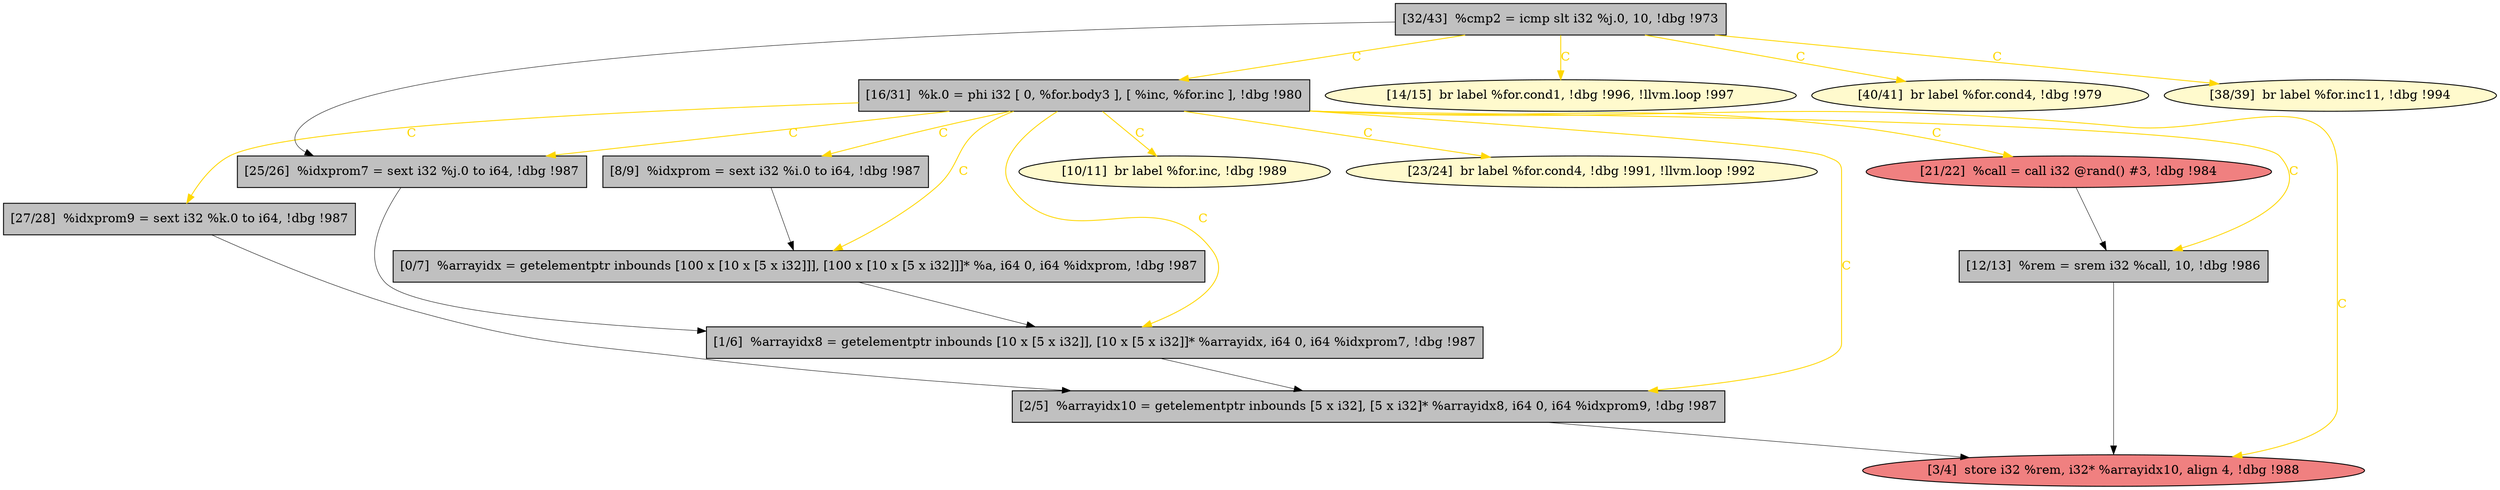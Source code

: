 
digraph G {


node468 [fillcolor=grey,label="[12/13]  %rem = srem i32 %call, 10, !dbg !986",shape=rectangle,style=filled ]
node466 [fillcolor=lemonchiffon,label="[14/15]  br label %for.cond1, !dbg !996, !llvm.loop !997",shape=ellipse,style=filled ]
node465 [fillcolor=grey,label="[8/9]  %idxprom = sext i32 %i.0 to i64, !dbg !987",shape=rectangle,style=filled ]
node463 [fillcolor=grey,label="[0/7]  %arrayidx = getelementptr inbounds [100 x [10 x [5 x i32]]], [100 x [10 x [5 x i32]]]* %a, i64 0, i64 %idxprom, !dbg !987",shape=rectangle,style=filled ]
node467 [fillcolor=lemonchiffon,label="[10/11]  br label %for.inc, !dbg !989",shape=ellipse,style=filled ]
node461 [fillcolor=lemonchiffon,label="[23/24]  br label %for.cond4, !dbg !991, !llvm.loop !992",shape=ellipse,style=filled ]
node460 [fillcolor=lemonchiffon,label="[40/41]  br label %for.cond4, !dbg !979",shape=ellipse,style=filled ]
node462 [fillcolor=lightcoral,label="[21/22]  %call = call i32 @rand() #3, !dbg !984",shape=ellipse,style=filled ]
node459 [fillcolor=grey,label="[25/26]  %idxprom7 = sext i32 %j.0 to i64, !dbg !987",shape=rectangle,style=filled ]
node464 [fillcolor=grey,label="[1/6]  %arrayidx8 = getelementptr inbounds [10 x [5 x i32]], [10 x [5 x i32]]* %arrayidx, i64 0, i64 %idxprom7, !dbg !987",shape=rectangle,style=filled ]
node454 [fillcolor=lemonchiffon,label="[38/39]  br label %for.inc11, !dbg !994",shape=ellipse,style=filled ]
node453 [fillcolor=grey,label="[27/28]  %idxprom9 = sext i32 %k.0 to i64, !dbg !987",shape=rectangle,style=filled ]
node455 [fillcolor=grey,label="[16/31]  %k.0 = phi i32 [ 0, %for.body3 ], [ %inc, %for.inc ], !dbg !980",shape=rectangle,style=filled ]
node456 [fillcolor=grey,label="[32/43]  %cmp2 = icmp slt i32 %j.0, 10, !dbg !973",shape=rectangle,style=filled ]
node457 [fillcolor=grey,label="[2/5]  %arrayidx10 = getelementptr inbounds [5 x i32], [5 x i32]* %arrayidx8, i64 0, i64 %idxprom9, !dbg !987",shape=rectangle,style=filled ]
node458 [fillcolor=lightcoral,label="[3/4]  store i32 %rem, i32* %arrayidx10, align 4, !dbg !988",shape=ellipse,style=filled ]

node455->node458 [style=solid,color=gold,label="C",penwidth=1.0,fontcolor=gold ]
node455->node467 [style=solid,color=gold,label="C",penwidth=1.0,fontcolor=gold ]
node455->node464 [style=solid,color=gold,label="C",penwidth=1.0,fontcolor=gold ]
node456->node466 [style=solid,color=gold,label="C",penwidth=1.0,fontcolor=gold ]
node463->node464 [style=solid,color=black,label="",penwidth=0.5,fontcolor=black ]
node459->node464 [style=solid,color=black,label="",penwidth=0.5,fontcolor=black ]
node455->node468 [style=solid,color=gold,label="C",penwidth=1.0,fontcolor=gold ]
node455->node462 [style=solid,color=gold,label="C",penwidth=1.0,fontcolor=gold ]
node455->node459 [style=solid,color=gold,label="C",penwidth=1.0,fontcolor=gold ]
node455->node461 [style=solid,color=gold,label="C",penwidth=1.0,fontcolor=gold ]
node453->node457 [style=solid,color=black,label="",penwidth=0.5,fontcolor=black ]
node465->node463 [style=solid,color=black,label="",penwidth=0.5,fontcolor=black ]
node455->node465 [style=solid,color=gold,label="C",penwidth=1.0,fontcolor=gold ]
node455->node457 [style=solid,color=gold,label="C",penwidth=1.0,fontcolor=gold ]
node455->node463 [style=solid,color=gold,label="C",penwidth=1.0,fontcolor=gold ]
node456->node455 [style=solid,color=gold,label="C",penwidth=1.0,fontcolor=gold ]
node464->node457 [style=solid,color=black,label="",penwidth=0.5,fontcolor=black ]
node457->node458 [style=solid,color=black,label="",penwidth=0.5,fontcolor=black ]
node455->node453 [style=solid,color=gold,label="C",penwidth=1.0,fontcolor=gold ]
node456->node459 [style=solid,color=black,label="",penwidth=0.5,fontcolor=black ]
node456->node460 [style=solid,color=gold,label="C",penwidth=1.0,fontcolor=gold ]
node456->node454 [style=solid,color=gold,label="C",penwidth=1.0,fontcolor=gold ]
node462->node468 [style=solid,color=black,label="",penwidth=0.5,fontcolor=black ]
node468->node458 [style=solid,color=black,label="",penwidth=0.5,fontcolor=black ]


}
